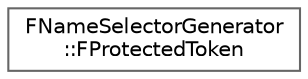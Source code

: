 digraph "Graphical Class Hierarchy"
{
 // INTERACTIVE_SVG=YES
 // LATEX_PDF_SIZE
  bgcolor="transparent";
  edge [fontname=Helvetica,fontsize=10,labelfontname=Helvetica,labelfontsize=10];
  node [fontname=Helvetica,fontsize=10,shape=box,height=0.2,width=0.4];
  rankdir="LR";
  Node0 [id="Node000000",label="FNameSelectorGenerator\l::FProtectedToken",height=0.2,width=0.4,color="grey40", fillcolor="white", style="filled",URL="$df/d81/structFNameSelectorGenerator_1_1FProtectedToken.html",tooltip=" "];
}
